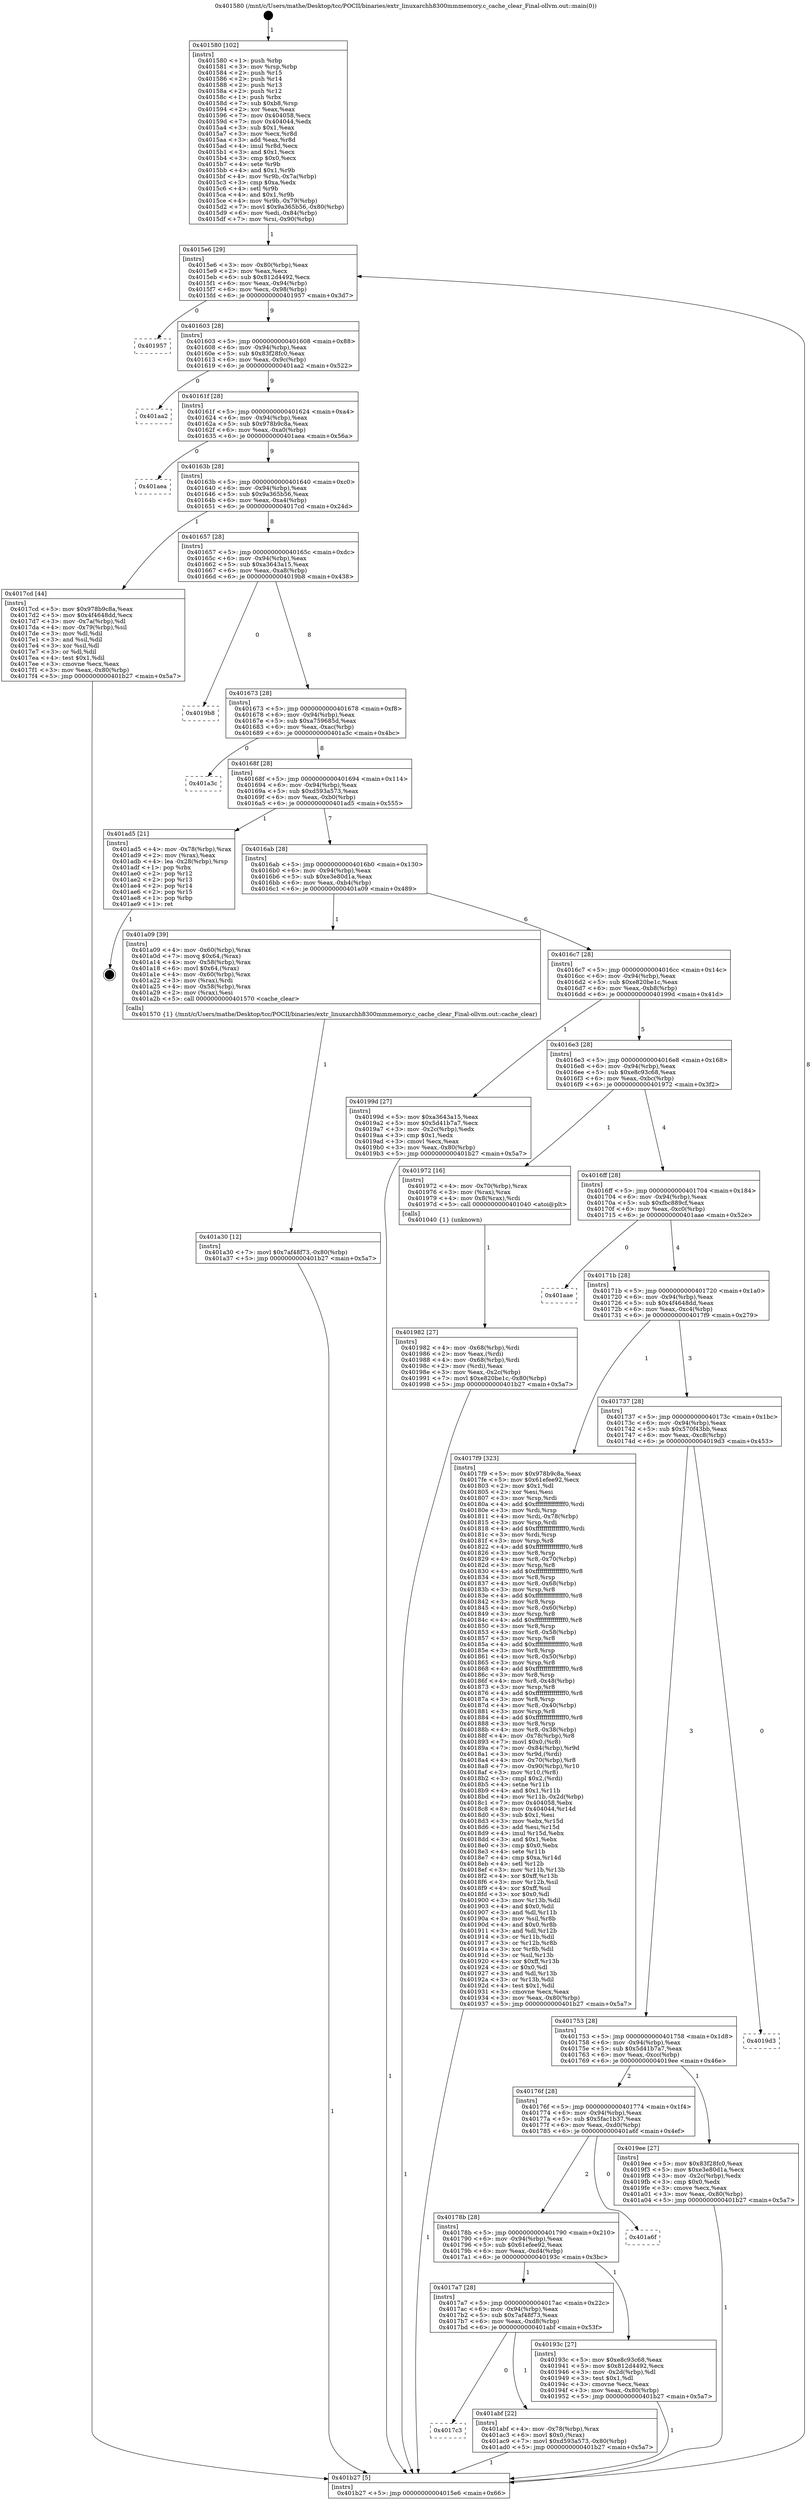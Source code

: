 digraph "0x401580" {
  label = "0x401580 (/mnt/c/Users/mathe/Desktop/tcc/POCII/binaries/extr_linuxarchh8300mmmemory.c_cache_clear_Final-ollvm.out::main(0))"
  labelloc = "t"
  node[shape=record]

  Entry [label="",width=0.3,height=0.3,shape=circle,fillcolor=black,style=filled]
  "0x4015e6" [label="{
     0x4015e6 [29]\l
     | [instrs]\l
     &nbsp;&nbsp;0x4015e6 \<+3\>: mov -0x80(%rbp),%eax\l
     &nbsp;&nbsp;0x4015e9 \<+2\>: mov %eax,%ecx\l
     &nbsp;&nbsp;0x4015eb \<+6\>: sub $0x812d4492,%ecx\l
     &nbsp;&nbsp;0x4015f1 \<+6\>: mov %eax,-0x94(%rbp)\l
     &nbsp;&nbsp;0x4015f7 \<+6\>: mov %ecx,-0x98(%rbp)\l
     &nbsp;&nbsp;0x4015fd \<+6\>: je 0000000000401957 \<main+0x3d7\>\l
  }"]
  "0x401957" [label="{
     0x401957\l
  }", style=dashed]
  "0x401603" [label="{
     0x401603 [28]\l
     | [instrs]\l
     &nbsp;&nbsp;0x401603 \<+5\>: jmp 0000000000401608 \<main+0x88\>\l
     &nbsp;&nbsp;0x401608 \<+6\>: mov -0x94(%rbp),%eax\l
     &nbsp;&nbsp;0x40160e \<+5\>: sub $0x83f28fc0,%eax\l
     &nbsp;&nbsp;0x401613 \<+6\>: mov %eax,-0x9c(%rbp)\l
     &nbsp;&nbsp;0x401619 \<+6\>: je 0000000000401aa2 \<main+0x522\>\l
  }"]
  Exit [label="",width=0.3,height=0.3,shape=circle,fillcolor=black,style=filled,peripheries=2]
  "0x401aa2" [label="{
     0x401aa2\l
  }", style=dashed]
  "0x40161f" [label="{
     0x40161f [28]\l
     | [instrs]\l
     &nbsp;&nbsp;0x40161f \<+5\>: jmp 0000000000401624 \<main+0xa4\>\l
     &nbsp;&nbsp;0x401624 \<+6\>: mov -0x94(%rbp),%eax\l
     &nbsp;&nbsp;0x40162a \<+5\>: sub $0x978b9c8a,%eax\l
     &nbsp;&nbsp;0x40162f \<+6\>: mov %eax,-0xa0(%rbp)\l
     &nbsp;&nbsp;0x401635 \<+6\>: je 0000000000401aea \<main+0x56a\>\l
  }"]
  "0x4017c3" [label="{
     0x4017c3\l
  }", style=dashed]
  "0x401aea" [label="{
     0x401aea\l
  }", style=dashed]
  "0x40163b" [label="{
     0x40163b [28]\l
     | [instrs]\l
     &nbsp;&nbsp;0x40163b \<+5\>: jmp 0000000000401640 \<main+0xc0\>\l
     &nbsp;&nbsp;0x401640 \<+6\>: mov -0x94(%rbp),%eax\l
     &nbsp;&nbsp;0x401646 \<+5\>: sub $0x9a365b56,%eax\l
     &nbsp;&nbsp;0x40164b \<+6\>: mov %eax,-0xa4(%rbp)\l
     &nbsp;&nbsp;0x401651 \<+6\>: je 00000000004017cd \<main+0x24d\>\l
  }"]
  "0x401abf" [label="{
     0x401abf [22]\l
     | [instrs]\l
     &nbsp;&nbsp;0x401abf \<+4\>: mov -0x78(%rbp),%rax\l
     &nbsp;&nbsp;0x401ac3 \<+6\>: movl $0x0,(%rax)\l
     &nbsp;&nbsp;0x401ac9 \<+7\>: movl $0xd593a573,-0x80(%rbp)\l
     &nbsp;&nbsp;0x401ad0 \<+5\>: jmp 0000000000401b27 \<main+0x5a7\>\l
  }"]
  "0x4017cd" [label="{
     0x4017cd [44]\l
     | [instrs]\l
     &nbsp;&nbsp;0x4017cd \<+5\>: mov $0x978b9c8a,%eax\l
     &nbsp;&nbsp;0x4017d2 \<+5\>: mov $0x4f4648dd,%ecx\l
     &nbsp;&nbsp;0x4017d7 \<+3\>: mov -0x7a(%rbp),%dl\l
     &nbsp;&nbsp;0x4017da \<+4\>: mov -0x79(%rbp),%sil\l
     &nbsp;&nbsp;0x4017de \<+3\>: mov %dl,%dil\l
     &nbsp;&nbsp;0x4017e1 \<+3\>: and %sil,%dil\l
     &nbsp;&nbsp;0x4017e4 \<+3\>: xor %sil,%dl\l
     &nbsp;&nbsp;0x4017e7 \<+3\>: or %dl,%dil\l
     &nbsp;&nbsp;0x4017ea \<+4\>: test $0x1,%dil\l
     &nbsp;&nbsp;0x4017ee \<+3\>: cmovne %ecx,%eax\l
     &nbsp;&nbsp;0x4017f1 \<+3\>: mov %eax,-0x80(%rbp)\l
     &nbsp;&nbsp;0x4017f4 \<+5\>: jmp 0000000000401b27 \<main+0x5a7\>\l
  }"]
  "0x401657" [label="{
     0x401657 [28]\l
     | [instrs]\l
     &nbsp;&nbsp;0x401657 \<+5\>: jmp 000000000040165c \<main+0xdc\>\l
     &nbsp;&nbsp;0x40165c \<+6\>: mov -0x94(%rbp),%eax\l
     &nbsp;&nbsp;0x401662 \<+5\>: sub $0xa3643a15,%eax\l
     &nbsp;&nbsp;0x401667 \<+6\>: mov %eax,-0xa8(%rbp)\l
     &nbsp;&nbsp;0x40166d \<+6\>: je 00000000004019b8 \<main+0x438\>\l
  }"]
  "0x401b27" [label="{
     0x401b27 [5]\l
     | [instrs]\l
     &nbsp;&nbsp;0x401b27 \<+5\>: jmp 00000000004015e6 \<main+0x66\>\l
  }"]
  "0x401580" [label="{
     0x401580 [102]\l
     | [instrs]\l
     &nbsp;&nbsp;0x401580 \<+1\>: push %rbp\l
     &nbsp;&nbsp;0x401581 \<+3\>: mov %rsp,%rbp\l
     &nbsp;&nbsp;0x401584 \<+2\>: push %r15\l
     &nbsp;&nbsp;0x401586 \<+2\>: push %r14\l
     &nbsp;&nbsp;0x401588 \<+2\>: push %r13\l
     &nbsp;&nbsp;0x40158a \<+2\>: push %r12\l
     &nbsp;&nbsp;0x40158c \<+1\>: push %rbx\l
     &nbsp;&nbsp;0x40158d \<+7\>: sub $0xb8,%rsp\l
     &nbsp;&nbsp;0x401594 \<+2\>: xor %eax,%eax\l
     &nbsp;&nbsp;0x401596 \<+7\>: mov 0x404058,%ecx\l
     &nbsp;&nbsp;0x40159d \<+7\>: mov 0x404044,%edx\l
     &nbsp;&nbsp;0x4015a4 \<+3\>: sub $0x1,%eax\l
     &nbsp;&nbsp;0x4015a7 \<+3\>: mov %ecx,%r8d\l
     &nbsp;&nbsp;0x4015aa \<+3\>: add %eax,%r8d\l
     &nbsp;&nbsp;0x4015ad \<+4\>: imul %r8d,%ecx\l
     &nbsp;&nbsp;0x4015b1 \<+3\>: and $0x1,%ecx\l
     &nbsp;&nbsp;0x4015b4 \<+3\>: cmp $0x0,%ecx\l
     &nbsp;&nbsp;0x4015b7 \<+4\>: sete %r9b\l
     &nbsp;&nbsp;0x4015bb \<+4\>: and $0x1,%r9b\l
     &nbsp;&nbsp;0x4015bf \<+4\>: mov %r9b,-0x7a(%rbp)\l
     &nbsp;&nbsp;0x4015c3 \<+3\>: cmp $0xa,%edx\l
     &nbsp;&nbsp;0x4015c6 \<+4\>: setl %r9b\l
     &nbsp;&nbsp;0x4015ca \<+4\>: and $0x1,%r9b\l
     &nbsp;&nbsp;0x4015ce \<+4\>: mov %r9b,-0x79(%rbp)\l
     &nbsp;&nbsp;0x4015d2 \<+7\>: movl $0x9a365b56,-0x80(%rbp)\l
     &nbsp;&nbsp;0x4015d9 \<+6\>: mov %edi,-0x84(%rbp)\l
     &nbsp;&nbsp;0x4015df \<+7\>: mov %rsi,-0x90(%rbp)\l
  }"]
  "0x401a30" [label="{
     0x401a30 [12]\l
     | [instrs]\l
     &nbsp;&nbsp;0x401a30 \<+7\>: movl $0x7af48f73,-0x80(%rbp)\l
     &nbsp;&nbsp;0x401a37 \<+5\>: jmp 0000000000401b27 \<main+0x5a7\>\l
  }"]
  "0x4019b8" [label="{
     0x4019b8\l
  }", style=dashed]
  "0x401673" [label="{
     0x401673 [28]\l
     | [instrs]\l
     &nbsp;&nbsp;0x401673 \<+5\>: jmp 0000000000401678 \<main+0xf8\>\l
     &nbsp;&nbsp;0x401678 \<+6\>: mov -0x94(%rbp),%eax\l
     &nbsp;&nbsp;0x40167e \<+5\>: sub $0xa759685d,%eax\l
     &nbsp;&nbsp;0x401683 \<+6\>: mov %eax,-0xac(%rbp)\l
     &nbsp;&nbsp;0x401689 \<+6\>: je 0000000000401a3c \<main+0x4bc\>\l
  }"]
  "0x401982" [label="{
     0x401982 [27]\l
     | [instrs]\l
     &nbsp;&nbsp;0x401982 \<+4\>: mov -0x68(%rbp),%rdi\l
     &nbsp;&nbsp;0x401986 \<+2\>: mov %eax,(%rdi)\l
     &nbsp;&nbsp;0x401988 \<+4\>: mov -0x68(%rbp),%rdi\l
     &nbsp;&nbsp;0x40198c \<+2\>: mov (%rdi),%eax\l
     &nbsp;&nbsp;0x40198e \<+3\>: mov %eax,-0x2c(%rbp)\l
     &nbsp;&nbsp;0x401991 \<+7\>: movl $0xe820be1c,-0x80(%rbp)\l
     &nbsp;&nbsp;0x401998 \<+5\>: jmp 0000000000401b27 \<main+0x5a7\>\l
  }"]
  "0x401a3c" [label="{
     0x401a3c\l
  }", style=dashed]
  "0x40168f" [label="{
     0x40168f [28]\l
     | [instrs]\l
     &nbsp;&nbsp;0x40168f \<+5\>: jmp 0000000000401694 \<main+0x114\>\l
     &nbsp;&nbsp;0x401694 \<+6\>: mov -0x94(%rbp),%eax\l
     &nbsp;&nbsp;0x40169a \<+5\>: sub $0xd593a573,%eax\l
     &nbsp;&nbsp;0x40169f \<+6\>: mov %eax,-0xb0(%rbp)\l
     &nbsp;&nbsp;0x4016a5 \<+6\>: je 0000000000401ad5 \<main+0x555\>\l
  }"]
  "0x4017a7" [label="{
     0x4017a7 [28]\l
     | [instrs]\l
     &nbsp;&nbsp;0x4017a7 \<+5\>: jmp 00000000004017ac \<main+0x22c\>\l
     &nbsp;&nbsp;0x4017ac \<+6\>: mov -0x94(%rbp),%eax\l
     &nbsp;&nbsp;0x4017b2 \<+5\>: sub $0x7af48f73,%eax\l
     &nbsp;&nbsp;0x4017b7 \<+6\>: mov %eax,-0xd8(%rbp)\l
     &nbsp;&nbsp;0x4017bd \<+6\>: je 0000000000401abf \<main+0x53f\>\l
  }"]
  "0x401ad5" [label="{
     0x401ad5 [21]\l
     | [instrs]\l
     &nbsp;&nbsp;0x401ad5 \<+4\>: mov -0x78(%rbp),%rax\l
     &nbsp;&nbsp;0x401ad9 \<+2\>: mov (%rax),%eax\l
     &nbsp;&nbsp;0x401adb \<+4\>: lea -0x28(%rbp),%rsp\l
     &nbsp;&nbsp;0x401adf \<+1\>: pop %rbx\l
     &nbsp;&nbsp;0x401ae0 \<+2\>: pop %r12\l
     &nbsp;&nbsp;0x401ae2 \<+2\>: pop %r13\l
     &nbsp;&nbsp;0x401ae4 \<+2\>: pop %r14\l
     &nbsp;&nbsp;0x401ae6 \<+2\>: pop %r15\l
     &nbsp;&nbsp;0x401ae8 \<+1\>: pop %rbp\l
     &nbsp;&nbsp;0x401ae9 \<+1\>: ret\l
  }"]
  "0x4016ab" [label="{
     0x4016ab [28]\l
     | [instrs]\l
     &nbsp;&nbsp;0x4016ab \<+5\>: jmp 00000000004016b0 \<main+0x130\>\l
     &nbsp;&nbsp;0x4016b0 \<+6\>: mov -0x94(%rbp),%eax\l
     &nbsp;&nbsp;0x4016b6 \<+5\>: sub $0xe3e80d1a,%eax\l
     &nbsp;&nbsp;0x4016bb \<+6\>: mov %eax,-0xb4(%rbp)\l
     &nbsp;&nbsp;0x4016c1 \<+6\>: je 0000000000401a09 \<main+0x489\>\l
  }"]
  "0x40193c" [label="{
     0x40193c [27]\l
     | [instrs]\l
     &nbsp;&nbsp;0x40193c \<+5\>: mov $0xe8c93c68,%eax\l
     &nbsp;&nbsp;0x401941 \<+5\>: mov $0x812d4492,%ecx\l
     &nbsp;&nbsp;0x401946 \<+3\>: mov -0x2d(%rbp),%dl\l
     &nbsp;&nbsp;0x401949 \<+3\>: test $0x1,%dl\l
     &nbsp;&nbsp;0x40194c \<+3\>: cmovne %ecx,%eax\l
     &nbsp;&nbsp;0x40194f \<+3\>: mov %eax,-0x80(%rbp)\l
     &nbsp;&nbsp;0x401952 \<+5\>: jmp 0000000000401b27 \<main+0x5a7\>\l
  }"]
  "0x401a09" [label="{
     0x401a09 [39]\l
     | [instrs]\l
     &nbsp;&nbsp;0x401a09 \<+4\>: mov -0x60(%rbp),%rax\l
     &nbsp;&nbsp;0x401a0d \<+7\>: movq $0x64,(%rax)\l
     &nbsp;&nbsp;0x401a14 \<+4\>: mov -0x58(%rbp),%rax\l
     &nbsp;&nbsp;0x401a18 \<+6\>: movl $0x64,(%rax)\l
     &nbsp;&nbsp;0x401a1e \<+4\>: mov -0x60(%rbp),%rax\l
     &nbsp;&nbsp;0x401a22 \<+3\>: mov (%rax),%rdi\l
     &nbsp;&nbsp;0x401a25 \<+4\>: mov -0x58(%rbp),%rax\l
     &nbsp;&nbsp;0x401a29 \<+2\>: mov (%rax),%esi\l
     &nbsp;&nbsp;0x401a2b \<+5\>: call 0000000000401570 \<cache_clear\>\l
     | [calls]\l
     &nbsp;&nbsp;0x401570 \{1\} (/mnt/c/Users/mathe/Desktop/tcc/POCII/binaries/extr_linuxarchh8300mmmemory.c_cache_clear_Final-ollvm.out::cache_clear)\l
  }"]
  "0x4016c7" [label="{
     0x4016c7 [28]\l
     | [instrs]\l
     &nbsp;&nbsp;0x4016c7 \<+5\>: jmp 00000000004016cc \<main+0x14c\>\l
     &nbsp;&nbsp;0x4016cc \<+6\>: mov -0x94(%rbp),%eax\l
     &nbsp;&nbsp;0x4016d2 \<+5\>: sub $0xe820be1c,%eax\l
     &nbsp;&nbsp;0x4016d7 \<+6\>: mov %eax,-0xb8(%rbp)\l
     &nbsp;&nbsp;0x4016dd \<+6\>: je 000000000040199d \<main+0x41d\>\l
  }"]
  "0x40178b" [label="{
     0x40178b [28]\l
     | [instrs]\l
     &nbsp;&nbsp;0x40178b \<+5\>: jmp 0000000000401790 \<main+0x210\>\l
     &nbsp;&nbsp;0x401790 \<+6\>: mov -0x94(%rbp),%eax\l
     &nbsp;&nbsp;0x401796 \<+5\>: sub $0x61efee92,%eax\l
     &nbsp;&nbsp;0x40179b \<+6\>: mov %eax,-0xd4(%rbp)\l
     &nbsp;&nbsp;0x4017a1 \<+6\>: je 000000000040193c \<main+0x3bc\>\l
  }"]
  "0x40199d" [label="{
     0x40199d [27]\l
     | [instrs]\l
     &nbsp;&nbsp;0x40199d \<+5\>: mov $0xa3643a15,%eax\l
     &nbsp;&nbsp;0x4019a2 \<+5\>: mov $0x5d41b7a7,%ecx\l
     &nbsp;&nbsp;0x4019a7 \<+3\>: mov -0x2c(%rbp),%edx\l
     &nbsp;&nbsp;0x4019aa \<+3\>: cmp $0x1,%edx\l
     &nbsp;&nbsp;0x4019ad \<+3\>: cmovl %ecx,%eax\l
     &nbsp;&nbsp;0x4019b0 \<+3\>: mov %eax,-0x80(%rbp)\l
     &nbsp;&nbsp;0x4019b3 \<+5\>: jmp 0000000000401b27 \<main+0x5a7\>\l
  }"]
  "0x4016e3" [label="{
     0x4016e3 [28]\l
     | [instrs]\l
     &nbsp;&nbsp;0x4016e3 \<+5\>: jmp 00000000004016e8 \<main+0x168\>\l
     &nbsp;&nbsp;0x4016e8 \<+6\>: mov -0x94(%rbp),%eax\l
     &nbsp;&nbsp;0x4016ee \<+5\>: sub $0xe8c93c68,%eax\l
     &nbsp;&nbsp;0x4016f3 \<+6\>: mov %eax,-0xbc(%rbp)\l
     &nbsp;&nbsp;0x4016f9 \<+6\>: je 0000000000401972 \<main+0x3f2\>\l
  }"]
  "0x401a6f" [label="{
     0x401a6f\l
  }", style=dashed]
  "0x401972" [label="{
     0x401972 [16]\l
     | [instrs]\l
     &nbsp;&nbsp;0x401972 \<+4\>: mov -0x70(%rbp),%rax\l
     &nbsp;&nbsp;0x401976 \<+3\>: mov (%rax),%rax\l
     &nbsp;&nbsp;0x401979 \<+4\>: mov 0x8(%rax),%rdi\l
     &nbsp;&nbsp;0x40197d \<+5\>: call 0000000000401040 \<atoi@plt\>\l
     | [calls]\l
     &nbsp;&nbsp;0x401040 \{1\} (unknown)\l
  }"]
  "0x4016ff" [label="{
     0x4016ff [28]\l
     | [instrs]\l
     &nbsp;&nbsp;0x4016ff \<+5\>: jmp 0000000000401704 \<main+0x184\>\l
     &nbsp;&nbsp;0x401704 \<+6\>: mov -0x94(%rbp),%eax\l
     &nbsp;&nbsp;0x40170a \<+5\>: sub $0xfbc889cf,%eax\l
     &nbsp;&nbsp;0x40170f \<+6\>: mov %eax,-0xc0(%rbp)\l
     &nbsp;&nbsp;0x401715 \<+6\>: je 0000000000401aae \<main+0x52e\>\l
  }"]
  "0x40176f" [label="{
     0x40176f [28]\l
     | [instrs]\l
     &nbsp;&nbsp;0x40176f \<+5\>: jmp 0000000000401774 \<main+0x1f4\>\l
     &nbsp;&nbsp;0x401774 \<+6\>: mov -0x94(%rbp),%eax\l
     &nbsp;&nbsp;0x40177a \<+5\>: sub $0x5fac1b37,%eax\l
     &nbsp;&nbsp;0x40177f \<+6\>: mov %eax,-0xd0(%rbp)\l
     &nbsp;&nbsp;0x401785 \<+6\>: je 0000000000401a6f \<main+0x4ef\>\l
  }"]
  "0x401aae" [label="{
     0x401aae\l
  }", style=dashed]
  "0x40171b" [label="{
     0x40171b [28]\l
     | [instrs]\l
     &nbsp;&nbsp;0x40171b \<+5\>: jmp 0000000000401720 \<main+0x1a0\>\l
     &nbsp;&nbsp;0x401720 \<+6\>: mov -0x94(%rbp),%eax\l
     &nbsp;&nbsp;0x401726 \<+5\>: sub $0x4f4648dd,%eax\l
     &nbsp;&nbsp;0x40172b \<+6\>: mov %eax,-0xc4(%rbp)\l
     &nbsp;&nbsp;0x401731 \<+6\>: je 00000000004017f9 \<main+0x279\>\l
  }"]
  "0x4019ee" [label="{
     0x4019ee [27]\l
     | [instrs]\l
     &nbsp;&nbsp;0x4019ee \<+5\>: mov $0x83f28fc0,%eax\l
     &nbsp;&nbsp;0x4019f3 \<+5\>: mov $0xe3e80d1a,%ecx\l
     &nbsp;&nbsp;0x4019f8 \<+3\>: mov -0x2c(%rbp),%edx\l
     &nbsp;&nbsp;0x4019fb \<+3\>: cmp $0x0,%edx\l
     &nbsp;&nbsp;0x4019fe \<+3\>: cmove %ecx,%eax\l
     &nbsp;&nbsp;0x401a01 \<+3\>: mov %eax,-0x80(%rbp)\l
     &nbsp;&nbsp;0x401a04 \<+5\>: jmp 0000000000401b27 \<main+0x5a7\>\l
  }"]
  "0x4017f9" [label="{
     0x4017f9 [323]\l
     | [instrs]\l
     &nbsp;&nbsp;0x4017f9 \<+5\>: mov $0x978b9c8a,%eax\l
     &nbsp;&nbsp;0x4017fe \<+5\>: mov $0x61efee92,%ecx\l
     &nbsp;&nbsp;0x401803 \<+2\>: mov $0x1,%dl\l
     &nbsp;&nbsp;0x401805 \<+2\>: xor %esi,%esi\l
     &nbsp;&nbsp;0x401807 \<+3\>: mov %rsp,%rdi\l
     &nbsp;&nbsp;0x40180a \<+4\>: add $0xfffffffffffffff0,%rdi\l
     &nbsp;&nbsp;0x40180e \<+3\>: mov %rdi,%rsp\l
     &nbsp;&nbsp;0x401811 \<+4\>: mov %rdi,-0x78(%rbp)\l
     &nbsp;&nbsp;0x401815 \<+3\>: mov %rsp,%rdi\l
     &nbsp;&nbsp;0x401818 \<+4\>: add $0xfffffffffffffff0,%rdi\l
     &nbsp;&nbsp;0x40181c \<+3\>: mov %rdi,%rsp\l
     &nbsp;&nbsp;0x40181f \<+3\>: mov %rsp,%r8\l
     &nbsp;&nbsp;0x401822 \<+4\>: add $0xfffffffffffffff0,%r8\l
     &nbsp;&nbsp;0x401826 \<+3\>: mov %r8,%rsp\l
     &nbsp;&nbsp;0x401829 \<+4\>: mov %r8,-0x70(%rbp)\l
     &nbsp;&nbsp;0x40182d \<+3\>: mov %rsp,%r8\l
     &nbsp;&nbsp;0x401830 \<+4\>: add $0xfffffffffffffff0,%r8\l
     &nbsp;&nbsp;0x401834 \<+3\>: mov %r8,%rsp\l
     &nbsp;&nbsp;0x401837 \<+4\>: mov %r8,-0x68(%rbp)\l
     &nbsp;&nbsp;0x40183b \<+3\>: mov %rsp,%r8\l
     &nbsp;&nbsp;0x40183e \<+4\>: add $0xfffffffffffffff0,%r8\l
     &nbsp;&nbsp;0x401842 \<+3\>: mov %r8,%rsp\l
     &nbsp;&nbsp;0x401845 \<+4\>: mov %r8,-0x60(%rbp)\l
     &nbsp;&nbsp;0x401849 \<+3\>: mov %rsp,%r8\l
     &nbsp;&nbsp;0x40184c \<+4\>: add $0xfffffffffffffff0,%r8\l
     &nbsp;&nbsp;0x401850 \<+3\>: mov %r8,%rsp\l
     &nbsp;&nbsp;0x401853 \<+4\>: mov %r8,-0x58(%rbp)\l
     &nbsp;&nbsp;0x401857 \<+3\>: mov %rsp,%r8\l
     &nbsp;&nbsp;0x40185a \<+4\>: add $0xfffffffffffffff0,%r8\l
     &nbsp;&nbsp;0x40185e \<+3\>: mov %r8,%rsp\l
     &nbsp;&nbsp;0x401861 \<+4\>: mov %r8,-0x50(%rbp)\l
     &nbsp;&nbsp;0x401865 \<+3\>: mov %rsp,%r8\l
     &nbsp;&nbsp;0x401868 \<+4\>: add $0xfffffffffffffff0,%r8\l
     &nbsp;&nbsp;0x40186c \<+3\>: mov %r8,%rsp\l
     &nbsp;&nbsp;0x40186f \<+4\>: mov %r8,-0x48(%rbp)\l
     &nbsp;&nbsp;0x401873 \<+3\>: mov %rsp,%r8\l
     &nbsp;&nbsp;0x401876 \<+4\>: add $0xfffffffffffffff0,%r8\l
     &nbsp;&nbsp;0x40187a \<+3\>: mov %r8,%rsp\l
     &nbsp;&nbsp;0x40187d \<+4\>: mov %r8,-0x40(%rbp)\l
     &nbsp;&nbsp;0x401881 \<+3\>: mov %rsp,%r8\l
     &nbsp;&nbsp;0x401884 \<+4\>: add $0xfffffffffffffff0,%r8\l
     &nbsp;&nbsp;0x401888 \<+3\>: mov %r8,%rsp\l
     &nbsp;&nbsp;0x40188b \<+4\>: mov %r8,-0x38(%rbp)\l
     &nbsp;&nbsp;0x40188f \<+4\>: mov -0x78(%rbp),%r8\l
     &nbsp;&nbsp;0x401893 \<+7\>: movl $0x0,(%r8)\l
     &nbsp;&nbsp;0x40189a \<+7\>: mov -0x84(%rbp),%r9d\l
     &nbsp;&nbsp;0x4018a1 \<+3\>: mov %r9d,(%rdi)\l
     &nbsp;&nbsp;0x4018a4 \<+4\>: mov -0x70(%rbp),%r8\l
     &nbsp;&nbsp;0x4018a8 \<+7\>: mov -0x90(%rbp),%r10\l
     &nbsp;&nbsp;0x4018af \<+3\>: mov %r10,(%r8)\l
     &nbsp;&nbsp;0x4018b2 \<+3\>: cmpl $0x2,(%rdi)\l
     &nbsp;&nbsp;0x4018b5 \<+4\>: setne %r11b\l
     &nbsp;&nbsp;0x4018b9 \<+4\>: and $0x1,%r11b\l
     &nbsp;&nbsp;0x4018bd \<+4\>: mov %r11b,-0x2d(%rbp)\l
     &nbsp;&nbsp;0x4018c1 \<+7\>: mov 0x404058,%ebx\l
     &nbsp;&nbsp;0x4018c8 \<+8\>: mov 0x404044,%r14d\l
     &nbsp;&nbsp;0x4018d0 \<+3\>: sub $0x1,%esi\l
     &nbsp;&nbsp;0x4018d3 \<+3\>: mov %ebx,%r15d\l
     &nbsp;&nbsp;0x4018d6 \<+3\>: add %esi,%r15d\l
     &nbsp;&nbsp;0x4018d9 \<+4\>: imul %r15d,%ebx\l
     &nbsp;&nbsp;0x4018dd \<+3\>: and $0x1,%ebx\l
     &nbsp;&nbsp;0x4018e0 \<+3\>: cmp $0x0,%ebx\l
     &nbsp;&nbsp;0x4018e3 \<+4\>: sete %r11b\l
     &nbsp;&nbsp;0x4018e7 \<+4\>: cmp $0xa,%r14d\l
     &nbsp;&nbsp;0x4018eb \<+4\>: setl %r12b\l
     &nbsp;&nbsp;0x4018ef \<+3\>: mov %r11b,%r13b\l
     &nbsp;&nbsp;0x4018f2 \<+4\>: xor $0xff,%r13b\l
     &nbsp;&nbsp;0x4018f6 \<+3\>: mov %r12b,%sil\l
     &nbsp;&nbsp;0x4018f9 \<+4\>: xor $0xff,%sil\l
     &nbsp;&nbsp;0x4018fd \<+3\>: xor $0x0,%dl\l
     &nbsp;&nbsp;0x401900 \<+3\>: mov %r13b,%dil\l
     &nbsp;&nbsp;0x401903 \<+4\>: and $0x0,%dil\l
     &nbsp;&nbsp;0x401907 \<+3\>: and %dl,%r11b\l
     &nbsp;&nbsp;0x40190a \<+3\>: mov %sil,%r8b\l
     &nbsp;&nbsp;0x40190d \<+4\>: and $0x0,%r8b\l
     &nbsp;&nbsp;0x401911 \<+3\>: and %dl,%r12b\l
     &nbsp;&nbsp;0x401914 \<+3\>: or %r11b,%dil\l
     &nbsp;&nbsp;0x401917 \<+3\>: or %r12b,%r8b\l
     &nbsp;&nbsp;0x40191a \<+3\>: xor %r8b,%dil\l
     &nbsp;&nbsp;0x40191d \<+3\>: or %sil,%r13b\l
     &nbsp;&nbsp;0x401920 \<+4\>: xor $0xff,%r13b\l
     &nbsp;&nbsp;0x401924 \<+3\>: or $0x0,%dl\l
     &nbsp;&nbsp;0x401927 \<+3\>: and %dl,%r13b\l
     &nbsp;&nbsp;0x40192a \<+3\>: or %r13b,%dil\l
     &nbsp;&nbsp;0x40192d \<+4\>: test $0x1,%dil\l
     &nbsp;&nbsp;0x401931 \<+3\>: cmovne %ecx,%eax\l
     &nbsp;&nbsp;0x401934 \<+3\>: mov %eax,-0x80(%rbp)\l
     &nbsp;&nbsp;0x401937 \<+5\>: jmp 0000000000401b27 \<main+0x5a7\>\l
  }"]
  "0x401737" [label="{
     0x401737 [28]\l
     | [instrs]\l
     &nbsp;&nbsp;0x401737 \<+5\>: jmp 000000000040173c \<main+0x1bc\>\l
     &nbsp;&nbsp;0x40173c \<+6\>: mov -0x94(%rbp),%eax\l
     &nbsp;&nbsp;0x401742 \<+5\>: sub $0x570f43bb,%eax\l
     &nbsp;&nbsp;0x401747 \<+6\>: mov %eax,-0xc8(%rbp)\l
     &nbsp;&nbsp;0x40174d \<+6\>: je 00000000004019d3 \<main+0x453\>\l
  }"]
  "0x401753" [label="{
     0x401753 [28]\l
     | [instrs]\l
     &nbsp;&nbsp;0x401753 \<+5\>: jmp 0000000000401758 \<main+0x1d8\>\l
     &nbsp;&nbsp;0x401758 \<+6\>: mov -0x94(%rbp),%eax\l
     &nbsp;&nbsp;0x40175e \<+5\>: sub $0x5d41b7a7,%eax\l
     &nbsp;&nbsp;0x401763 \<+6\>: mov %eax,-0xcc(%rbp)\l
     &nbsp;&nbsp;0x401769 \<+6\>: je 00000000004019ee \<main+0x46e\>\l
  }"]
  "0x4019d3" [label="{
     0x4019d3\l
  }", style=dashed]
  Entry -> "0x401580" [label=" 1"]
  "0x4015e6" -> "0x401957" [label=" 0"]
  "0x4015e6" -> "0x401603" [label=" 9"]
  "0x401ad5" -> Exit [label=" 1"]
  "0x401603" -> "0x401aa2" [label=" 0"]
  "0x401603" -> "0x40161f" [label=" 9"]
  "0x401abf" -> "0x401b27" [label=" 1"]
  "0x40161f" -> "0x401aea" [label=" 0"]
  "0x40161f" -> "0x40163b" [label=" 9"]
  "0x4017a7" -> "0x4017c3" [label=" 0"]
  "0x40163b" -> "0x4017cd" [label=" 1"]
  "0x40163b" -> "0x401657" [label=" 8"]
  "0x4017cd" -> "0x401b27" [label=" 1"]
  "0x401580" -> "0x4015e6" [label=" 1"]
  "0x401b27" -> "0x4015e6" [label=" 8"]
  "0x4017a7" -> "0x401abf" [label=" 1"]
  "0x401657" -> "0x4019b8" [label=" 0"]
  "0x401657" -> "0x401673" [label=" 8"]
  "0x401a30" -> "0x401b27" [label=" 1"]
  "0x401673" -> "0x401a3c" [label=" 0"]
  "0x401673" -> "0x40168f" [label=" 8"]
  "0x401a09" -> "0x401a30" [label=" 1"]
  "0x40168f" -> "0x401ad5" [label=" 1"]
  "0x40168f" -> "0x4016ab" [label=" 7"]
  "0x4019ee" -> "0x401b27" [label=" 1"]
  "0x4016ab" -> "0x401a09" [label=" 1"]
  "0x4016ab" -> "0x4016c7" [label=" 6"]
  "0x40199d" -> "0x401b27" [label=" 1"]
  "0x4016c7" -> "0x40199d" [label=" 1"]
  "0x4016c7" -> "0x4016e3" [label=" 5"]
  "0x401972" -> "0x401982" [label=" 1"]
  "0x4016e3" -> "0x401972" [label=" 1"]
  "0x4016e3" -> "0x4016ff" [label=" 4"]
  "0x40193c" -> "0x401b27" [label=" 1"]
  "0x4016ff" -> "0x401aae" [label=" 0"]
  "0x4016ff" -> "0x40171b" [label=" 4"]
  "0x40178b" -> "0x40193c" [label=" 1"]
  "0x40171b" -> "0x4017f9" [label=" 1"]
  "0x40171b" -> "0x401737" [label=" 3"]
  "0x401982" -> "0x401b27" [label=" 1"]
  "0x4017f9" -> "0x401b27" [label=" 1"]
  "0x40176f" -> "0x401a6f" [label=" 0"]
  "0x401737" -> "0x4019d3" [label=" 0"]
  "0x401737" -> "0x401753" [label=" 3"]
  "0x40176f" -> "0x40178b" [label=" 2"]
  "0x401753" -> "0x4019ee" [label=" 1"]
  "0x401753" -> "0x40176f" [label=" 2"]
  "0x40178b" -> "0x4017a7" [label=" 1"]
}
